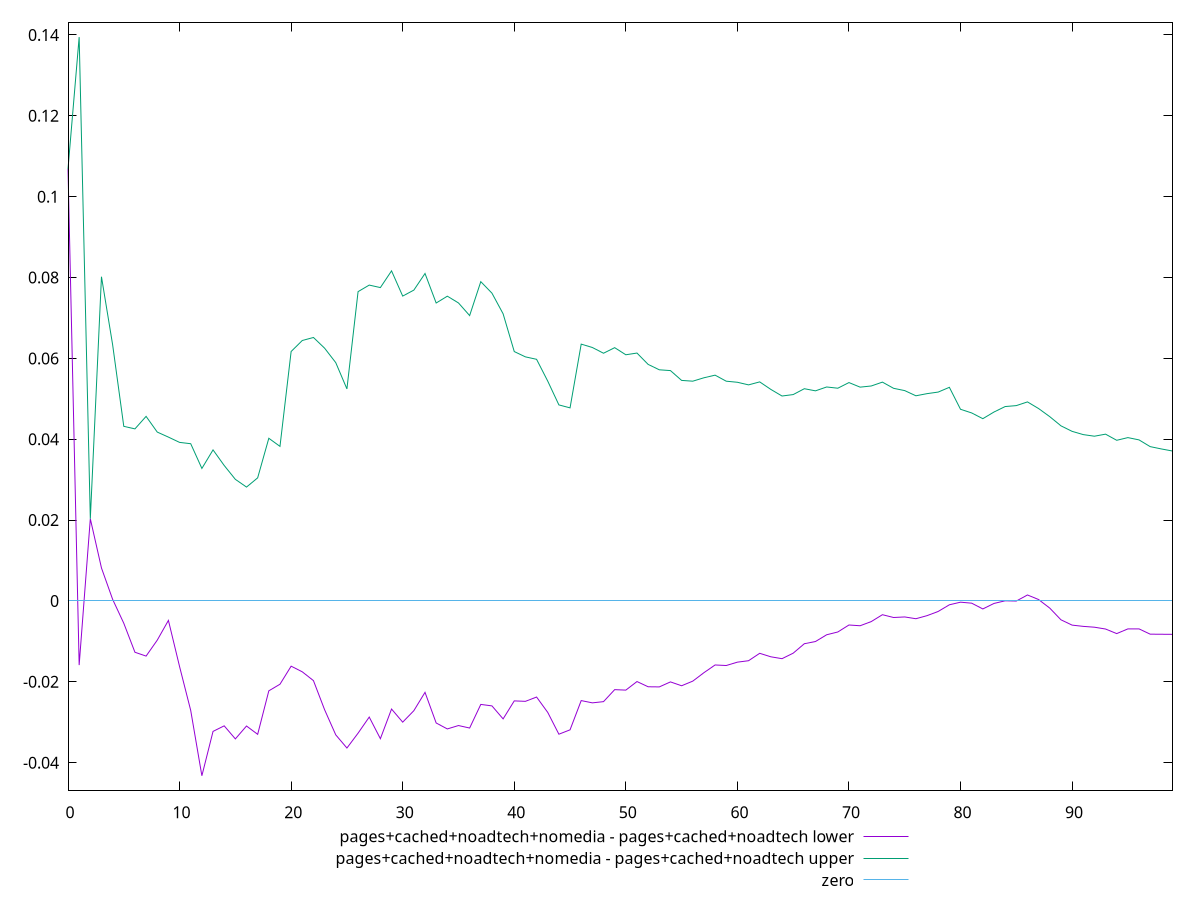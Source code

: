 reset

$pagesCachedNoadtechNomediaPagesCachedNoadtechLower <<EOF
0 0.10686308177953963
1 -0.015866130667853903
2 0.0203254454069266
3 0.00815492403688678
4 0.00040148434838584157
5 -0.005522174263917965
6 -0.012691776698554105
7 -0.013640647987390758
8 -0.009698217275888904
9 -0.004812685810402638
10 -0.016233289372002933
11 -0.027093940389707354
12 -0.04324640808716136
13 -0.03226995899576641
14 -0.03089539637809005
15 -0.034125252238199816
16 -0.030936540116265007
17 -0.032992034114299115
18 -0.02223341781579731
19 -0.020600736216009916
20 -0.016135923705480323
21 -0.017535668358733707
22 -0.01971141753808109
23 -0.026908616984641504
24 -0.03312565545510286
25 -0.036380118460299586
26 -0.03270505668282541
27 -0.028721905286700836
28 -0.03407353650735883
29 -0.026736874226772338
30 -0.02998116833405401
31 -0.027139961203029382
32 -0.022607175628062026
33 -0.030187521055134774
34 -0.03165814182292055
35 -0.03081834043442456
36 -0.03143693763322791
37 -0.025594788298266315
38 -0.025959197910428757
39 -0.029175219878024024
40 -0.024722627320154157
41 -0.024832480434821787
42 -0.023767111211602875
43 -0.027569872853386336
44 -0.03296391049964094
45 -0.03188146268889217
46 -0.02464663881991841
47 -0.02520762142144265
48 -0.024907602879004953
49 -0.021939539214645178
50 -0.022057115900142726
51 -0.019939000588698824
52 -0.021228503517722472
53 -0.02126372315427664
54 -0.020026024801818643
55 -0.020977274182245764
56 -0.019834519439762277
57 -0.017744302153324336
58 -0.0158372809757246
59 -0.015970361098316677
60 -0.015139798386623167
61 -0.014785440242655885
62 -0.012951456561560375
63 -0.013816339317397133
64 -0.014278681129703485
65 -0.012920754644763742
66 -0.010581230811684113
67 -0.010034675470828255
68 -0.008366747274316737
69 -0.007677054191291131
70 -0.005948635645678206
71 -0.0061349059362023235
72 -0.005100902804486711
73 -0.003403805768526249
74 -0.004093212418128329
75 -0.003958380090789099
76 -0.004397630326194311
77 -0.0036365286682115312
78 -0.0025940733331908626
79 -0.0009523539571305271
80 -0.0003052226201491759
81 -0.0005511770047882392
82 -0.0019778744791359992
83 -0.0006186198717142814
84 0.00003734720066877681
85 -0.000023343887697129667
86 0.0014787415853813879
87 0.0003429678318943724
88 -0.0017748425568778446
89 -0.00465925546607281
90 -0.0059783206587486135
91 -0.006288699082169502
92 -0.0064951828875493
93 -0.006945527187293927
94 -0.008076863312139596
95 -0.006911972157125915
96 -0.00691067007474128
97 -0.008216811603930119
98 -0.00823870592014598
99 -0.008261482667289058
EOF

$pagesCachedNoadtechNomediaPagesCachedNoadtechUpper <<EOF
0 0.10686308177953963
1 0.13948163001814462
2 0.0203254454069266
3 0.08019823373007151
4 0.06337960568323685
5 0.043190408852783885
6 0.04256211039179565
7 0.045656465445127276
8 0.04177119773350299
9 0.0405286201376819
10 0.0392218549177907
11 0.03889468163181197
12 0.03277843898332085
13 0.03736570672432577
14 0.03350951907539826
15 0.030076514371825097
16 0.028165824626777632
17 0.030452857849788725
18 0.04023912448924623
19 0.03823557189004759
20 0.061703900689245014
21 0.06442968958746714
22 0.06517085024143016
23 0.0625230683944333
24 0.05894842603884125
25 0.05245130201631192
26 0.07651070047767206
27 0.07813139897104028
28 0.07751493876544263
29 0.08164913516803701
30 0.07541166126578597
31 0.07689006321898392
32 0.08100083068855823
33 0.07369999351324918
34 0.07538663959170384
35 0.07371327864543675
36 0.07058911275437535
37 0.07898166043180496
38 0.07613596091183125
39 0.07102924515611303
40 0.061687579163707464
41 0.060376743037736554
42 0.05977173865644932
43 0.054378760144883444
44 0.04849320071457493
45 0.04776236979299212
46 0.06352926382043028
47 0.06269176366957399
48 0.06127527678533373
49 0.06265322643907098
50 0.06089657437922216
51 0.061318610962688896
52 0.05850795626116016
53 0.05717729317201795
54 0.056980601352085214
55 0.05455293751951967
56 0.05435989356242926
57 0.05520431092782995
58 0.05585212501256213
59 0.05435730435794667
60 0.05409088031998122
61 0.053447838211009464
62 0.054186605746453835
63 0.05232297442077451
64 0.05069269746839605
65 0.051047742687830765
66 0.05249833554092382
67 0.05197312604958215
68 0.05292852918822754
69 0.052621891090612403
70 0.05401789435089981
71 0.05288683219759656
72 0.05317502364728798
73 0.05412785118839966
74 0.05259875288132699
75 0.05202838858047122
76 0.05074898158855243
77 0.05127808457832196
78 0.05166948783056727
79 0.05284223055254353
80 0.04740856615010533
81 0.046504972216968254
82 0.045086399630704155
83 0.046734899172158215
84 0.04808440765378913
85 0.04831980888828617
86 0.04923348619231252
87 0.04758760637746061
88 0.04558401081418281
89 0.043318047738646656
90 0.041953278275709625
91 0.041147153184035
92 0.04075074602106704
93 0.0412579539744712
94 0.03973959431962355
95 0.040404310095917384
96 0.039839576965304435
97 0.038173467135761474
98 0.03760021730883912
99 0.037086354673417435
EOF

set key outside below
set xrange [0:99]
set yrange [-0.046900968849267484:0.14313619078025075]
set trange [-0.046900968849267484:0.14313619078025075]
set terminal svg size 640, 520 enhanced background rgb 'white'
set output "report_00015_2021-02-09T16-11-33.973Z/meta/scoreEstimate/diff/3_sub_2.svg"

plot $pagesCachedNoadtechNomediaPagesCachedNoadtechLower title "pages+cached+noadtech+nomedia - pages+cached+noadtech lower" with line, \
     $pagesCachedNoadtechNomediaPagesCachedNoadtechUpper title "pages+cached+noadtech+nomedia - pages+cached+noadtech upper" with line, \
     0 title "zero"

reset
